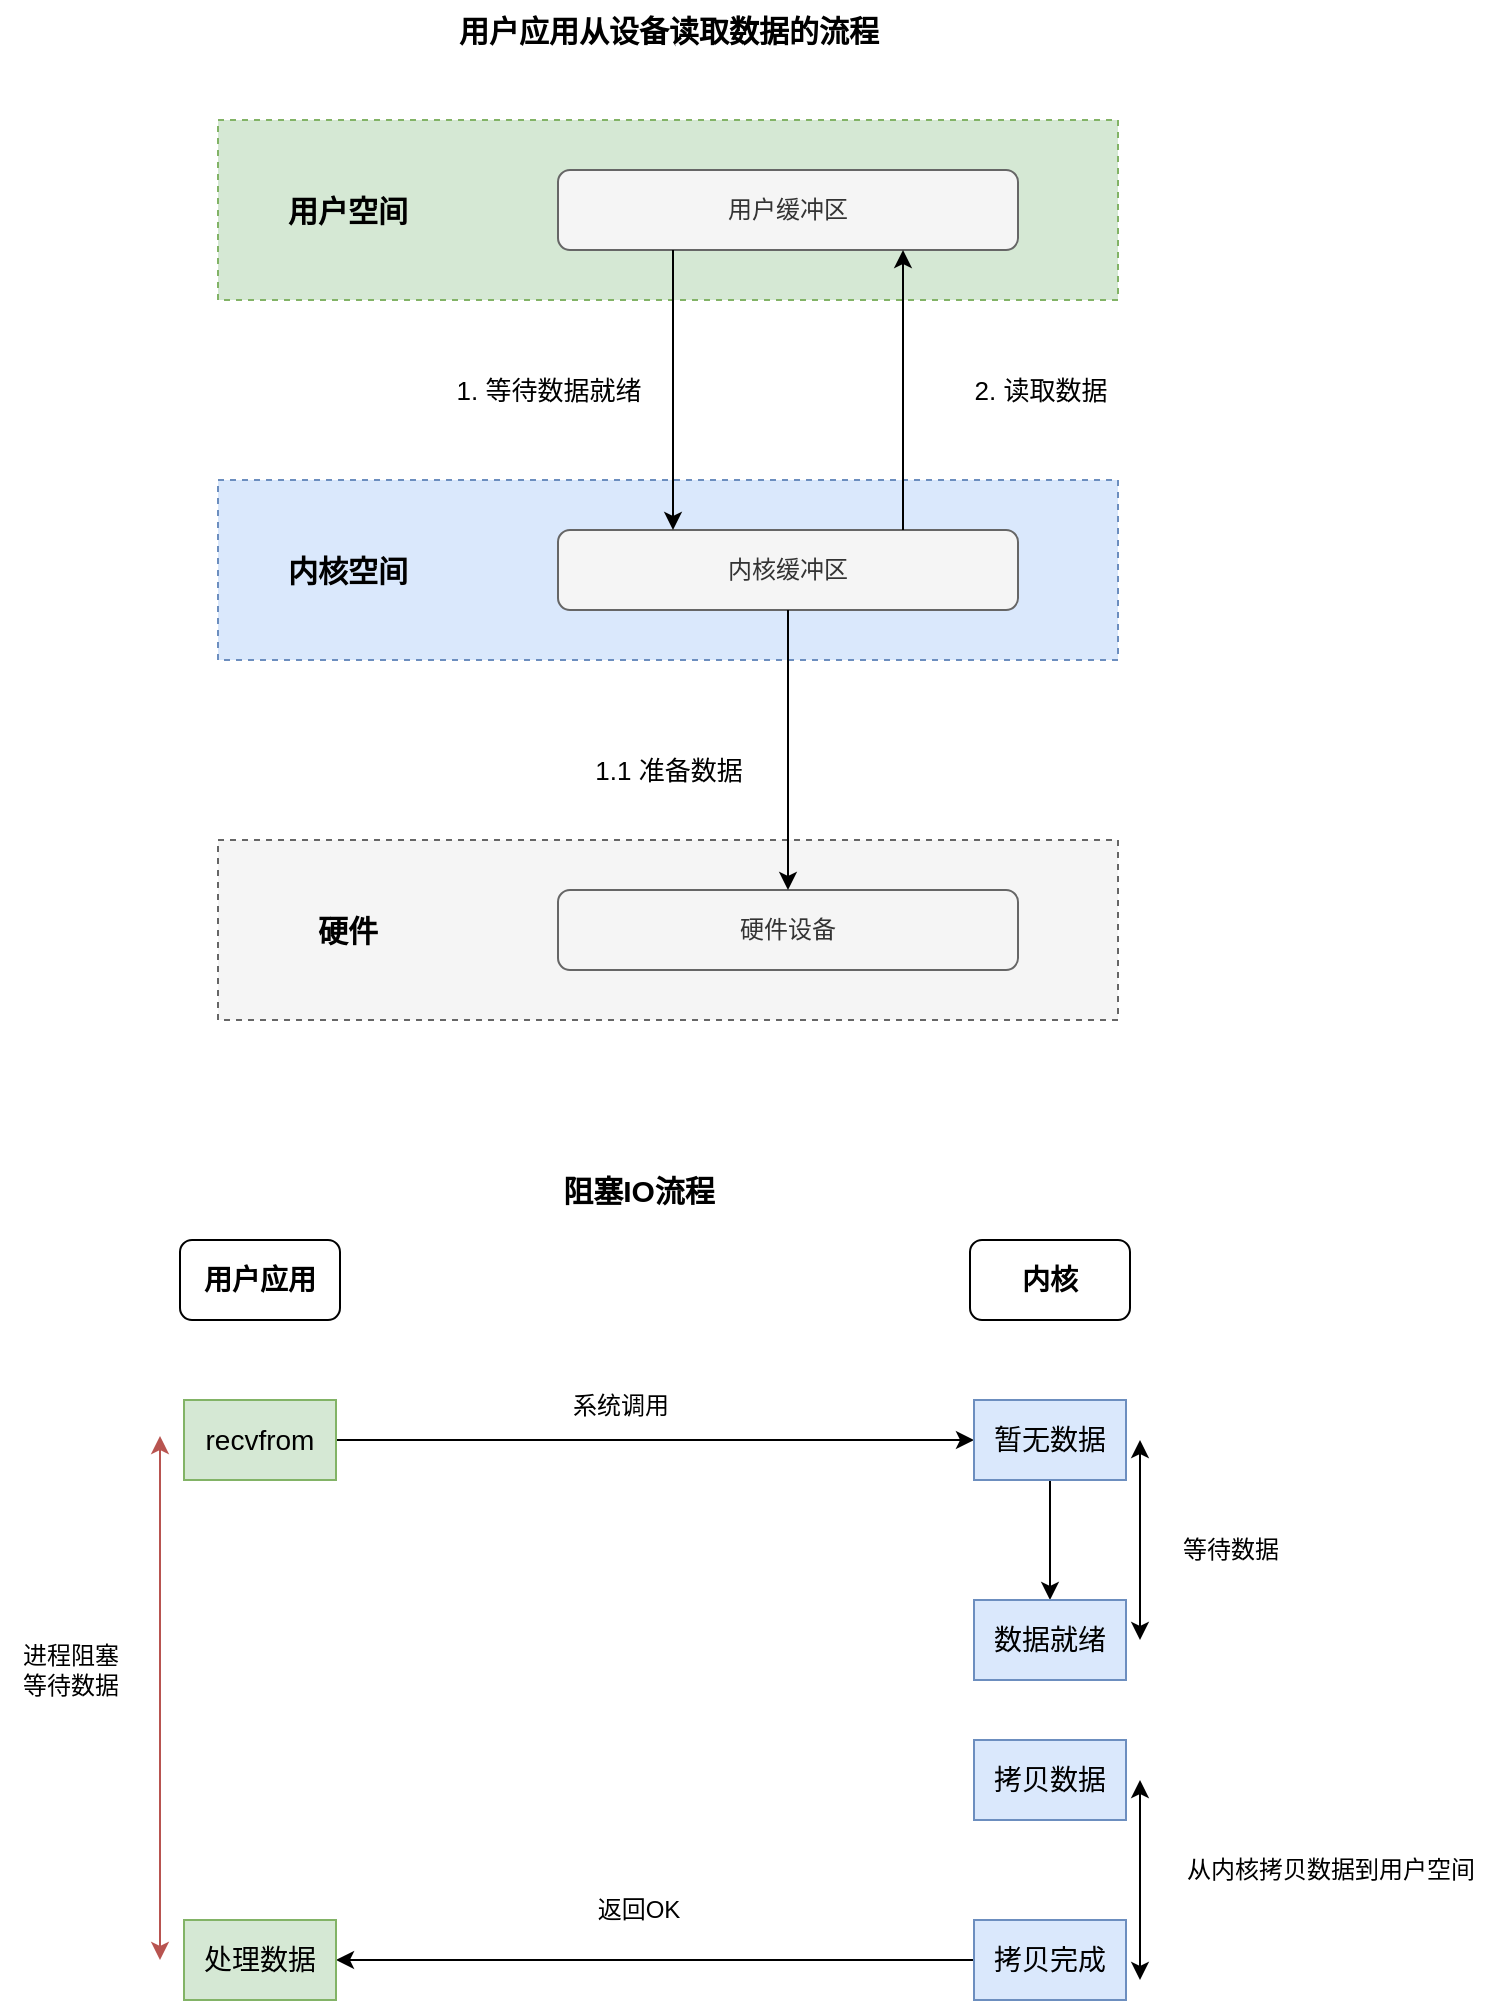 <mxfile version="24.7.10">
  <diagram name="第 1 页" id="-Y688hWt-vYBH1oa-HEC">
    <mxGraphModel dx="951" dy="610" grid="1" gridSize="10" guides="1" tooltips="1" connect="1" arrows="1" fold="1" page="0" pageScale="1" pageWidth="827" pageHeight="1169" math="0" shadow="0">
      <root>
        <mxCell id="0" />
        <mxCell id="1" parent="0" />
        <mxCell id="o9LezySmh5jXDNd7ZTJF-5" value="" style="group" vertex="1" connectable="0" parent="1">
          <mxGeometry x="189" y="160" width="450" height="90" as="geometry" />
        </mxCell>
        <mxCell id="o9LezySmh5jXDNd7ZTJF-1" value="" style="rounded=0;whiteSpace=wrap;html=1;fillColor=#d5e8d4;strokeColor=#82b366;dashed=1;" vertex="1" parent="o9LezySmh5jXDNd7ZTJF-5">
          <mxGeometry width="450" height="90" as="geometry" />
        </mxCell>
        <mxCell id="o9LezySmh5jXDNd7ZTJF-2" value="用户空间" style="text;html=1;align=center;verticalAlign=middle;whiteSpace=wrap;rounded=0;fontSize=15;fontStyle=1" vertex="1" parent="o9LezySmh5jXDNd7ZTJF-5">
          <mxGeometry x="20" y="30" width="90" height="30" as="geometry" />
        </mxCell>
        <mxCell id="o9LezySmh5jXDNd7ZTJF-4" value="用户缓冲区" style="rounded=1;whiteSpace=wrap;html=1;fillColor=#f5f5f5;strokeColor=#666666;fontColor=#333333;" vertex="1" parent="o9LezySmh5jXDNd7ZTJF-5">
          <mxGeometry x="170" y="25" width="230" height="40" as="geometry" />
        </mxCell>
        <mxCell id="o9LezySmh5jXDNd7ZTJF-6" value="" style="group" vertex="1" connectable="0" parent="1">
          <mxGeometry x="189" y="340" width="450" height="90" as="geometry" />
        </mxCell>
        <mxCell id="o9LezySmh5jXDNd7ZTJF-7" value="" style="rounded=0;whiteSpace=wrap;html=1;fillColor=#dae8fc;strokeColor=#6c8ebf;dashed=1;" vertex="1" parent="o9LezySmh5jXDNd7ZTJF-6">
          <mxGeometry width="450" height="90" as="geometry" />
        </mxCell>
        <mxCell id="o9LezySmh5jXDNd7ZTJF-8" value="内核空间" style="text;html=1;align=center;verticalAlign=middle;whiteSpace=wrap;rounded=0;fontSize=15;fontStyle=1" vertex="1" parent="o9LezySmh5jXDNd7ZTJF-6">
          <mxGeometry x="20" y="30" width="90" height="30" as="geometry" />
        </mxCell>
        <mxCell id="o9LezySmh5jXDNd7ZTJF-9" value="内核缓冲区" style="rounded=1;whiteSpace=wrap;html=1;fillColor=#f5f5f5;strokeColor=#666666;fontColor=#333333;" vertex="1" parent="o9LezySmh5jXDNd7ZTJF-6">
          <mxGeometry x="170" y="25" width="230" height="40" as="geometry" />
        </mxCell>
        <mxCell id="o9LezySmh5jXDNd7ZTJF-11" style="edgeStyle=orthogonalEdgeStyle;rounded=0;orthogonalLoop=1;jettySize=auto;html=1;exitX=0.25;exitY=1;exitDx=0;exitDy=0;entryX=0.25;entryY=0;entryDx=0;entryDy=0;" edge="1" parent="1" source="o9LezySmh5jXDNd7ZTJF-4" target="o9LezySmh5jXDNd7ZTJF-9">
          <mxGeometry relative="1" as="geometry" />
        </mxCell>
        <mxCell id="o9LezySmh5jXDNd7ZTJF-12" value="1. 等待数据就绪" style="text;html=1;align=center;verticalAlign=middle;resizable=0;points=[];autosize=1;strokeColor=none;fillColor=none;fontSize=13;" vertex="1" parent="1">
          <mxGeometry x="294" y="280" width="120" height="30" as="geometry" />
        </mxCell>
        <mxCell id="o9LezySmh5jXDNd7ZTJF-13" style="edgeStyle=orthogonalEdgeStyle;rounded=0;orthogonalLoop=1;jettySize=auto;html=1;exitX=0.75;exitY=0;exitDx=0;exitDy=0;entryX=0.75;entryY=1;entryDx=0;entryDy=0;" edge="1" parent="1" source="o9LezySmh5jXDNd7ZTJF-9" target="o9LezySmh5jXDNd7ZTJF-4">
          <mxGeometry relative="1" as="geometry" />
        </mxCell>
        <mxCell id="o9LezySmh5jXDNd7ZTJF-14" value="2. 读取数据" style="text;html=1;align=center;verticalAlign=middle;resizable=0;points=[];autosize=1;strokeColor=none;fillColor=none;fontSize=13;" vertex="1" parent="1">
          <mxGeometry x="555" y="280" width="90" height="30" as="geometry" />
        </mxCell>
        <mxCell id="o9LezySmh5jXDNd7ZTJF-15" value="" style="group" vertex="1" connectable="0" parent="1">
          <mxGeometry x="189" y="520" width="450" height="90" as="geometry" />
        </mxCell>
        <mxCell id="o9LezySmh5jXDNd7ZTJF-16" value="" style="rounded=0;whiteSpace=wrap;html=1;fillColor=#f5f5f5;strokeColor=#666666;dashed=1;fontColor=#333333;" vertex="1" parent="o9LezySmh5jXDNd7ZTJF-15">
          <mxGeometry width="450" height="90" as="geometry" />
        </mxCell>
        <mxCell id="o9LezySmh5jXDNd7ZTJF-17" value="硬件" style="text;html=1;align=center;verticalAlign=middle;whiteSpace=wrap;rounded=0;fontSize=15;fontStyle=1" vertex="1" parent="o9LezySmh5jXDNd7ZTJF-15">
          <mxGeometry x="20" y="30" width="90" height="30" as="geometry" />
        </mxCell>
        <mxCell id="o9LezySmh5jXDNd7ZTJF-18" value="硬件设备" style="rounded=1;whiteSpace=wrap;html=1;fillColor=#f5f5f5;strokeColor=#666666;fontColor=#333333;" vertex="1" parent="o9LezySmh5jXDNd7ZTJF-15">
          <mxGeometry x="170" y="25" width="230" height="40" as="geometry" />
        </mxCell>
        <mxCell id="o9LezySmh5jXDNd7ZTJF-19" style="edgeStyle=orthogonalEdgeStyle;rounded=0;orthogonalLoop=1;jettySize=auto;html=1;exitX=0.5;exitY=1;exitDx=0;exitDy=0;entryX=0.5;entryY=0;entryDx=0;entryDy=0;" edge="1" parent="1" source="o9LezySmh5jXDNd7ZTJF-9" target="o9LezySmh5jXDNd7ZTJF-18">
          <mxGeometry relative="1" as="geometry" />
        </mxCell>
        <mxCell id="o9LezySmh5jXDNd7ZTJF-20" value="1.1 准备数据" style="text;html=1;align=center;verticalAlign=middle;resizable=0;points=[];autosize=1;strokeColor=none;fillColor=none;fontSize=13;" vertex="1" parent="1">
          <mxGeometry x="364" y="470" width="100" height="30" as="geometry" />
        </mxCell>
        <mxCell id="o9LezySmh5jXDNd7ZTJF-21" value="用户应用从设备读取数据的流程" style="text;html=1;align=center;verticalAlign=middle;resizable=0;points=[];autosize=1;strokeColor=none;fillColor=none;fontSize=15;fontStyle=1" vertex="1" parent="1">
          <mxGeometry x="299" y="100" width="230" height="30" as="geometry" />
        </mxCell>
        <mxCell id="o9LezySmh5jXDNd7ZTJF-22" value="用户应用" style="rounded=1;whiteSpace=wrap;html=1;fontSize=14;fontStyle=1" vertex="1" parent="1">
          <mxGeometry x="170" y="720" width="80" height="40" as="geometry" />
        </mxCell>
        <mxCell id="o9LezySmh5jXDNd7ZTJF-23" value="内核" style="rounded=1;whiteSpace=wrap;html=1;fontSize=14;fontStyle=1" vertex="1" parent="1">
          <mxGeometry x="565" y="720" width="80" height="40" as="geometry" />
        </mxCell>
        <mxCell id="o9LezySmh5jXDNd7ZTJF-31" style="edgeStyle=orthogonalEdgeStyle;rounded=0;orthogonalLoop=1;jettySize=auto;html=1;exitX=1;exitY=0.5;exitDx=0;exitDy=0;" edge="1" parent="1" source="o9LezySmh5jXDNd7ZTJF-24" target="o9LezySmh5jXDNd7ZTJF-25">
          <mxGeometry relative="1" as="geometry" />
        </mxCell>
        <mxCell id="o9LezySmh5jXDNd7ZTJF-24" value="recvfrom" style="rounded=0;whiteSpace=wrap;html=1;fontSize=14;fillColor=#d5e8d4;strokeColor=#82b366;" vertex="1" parent="1">
          <mxGeometry x="172" y="800" width="76" height="40" as="geometry" />
        </mxCell>
        <mxCell id="o9LezySmh5jXDNd7ZTJF-33" style="edgeStyle=orthogonalEdgeStyle;rounded=0;orthogonalLoop=1;jettySize=auto;html=1;exitX=0.5;exitY=1;exitDx=0;exitDy=0;" edge="1" parent="1" source="o9LezySmh5jXDNd7ZTJF-25" target="o9LezySmh5jXDNd7ZTJF-26">
          <mxGeometry relative="1" as="geometry" />
        </mxCell>
        <mxCell id="o9LezySmh5jXDNd7ZTJF-25" value="暂无数据" style="rounded=0;whiteSpace=wrap;html=1;fontSize=14;fillColor=#dae8fc;strokeColor=#6c8ebf;" vertex="1" parent="1">
          <mxGeometry x="567" y="800" width="76" height="40" as="geometry" />
        </mxCell>
        <mxCell id="o9LezySmh5jXDNd7ZTJF-26" value="数据就绪" style="rounded=0;whiteSpace=wrap;html=1;fontSize=14;fillColor=#dae8fc;strokeColor=#6c8ebf;" vertex="1" parent="1">
          <mxGeometry x="567" y="900" width="76" height="40" as="geometry" />
        </mxCell>
        <mxCell id="o9LezySmh5jXDNd7ZTJF-28" value="拷贝数据" style="rounded=0;whiteSpace=wrap;html=1;fontSize=14;fillColor=#dae8fc;strokeColor=#6c8ebf;" vertex="1" parent="1">
          <mxGeometry x="567" y="970" width="76" height="40" as="geometry" />
        </mxCell>
        <mxCell id="o9LezySmh5jXDNd7ZTJF-39" style="edgeStyle=orthogonalEdgeStyle;rounded=0;orthogonalLoop=1;jettySize=auto;html=1;exitX=0;exitY=0.5;exitDx=0;exitDy=0;" edge="1" parent="1" source="o9LezySmh5jXDNd7ZTJF-29" target="o9LezySmh5jXDNd7ZTJF-30">
          <mxGeometry relative="1" as="geometry" />
        </mxCell>
        <mxCell id="o9LezySmh5jXDNd7ZTJF-29" value="拷贝完成" style="rounded=0;whiteSpace=wrap;html=1;fontSize=14;fillColor=#dae8fc;strokeColor=#6c8ebf;" vertex="1" parent="1">
          <mxGeometry x="567" y="1060" width="76" height="40" as="geometry" />
        </mxCell>
        <mxCell id="o9LezySmh5jXDNd7ZTJF-30" value="处理数据" style="rounded=0;whiteSpace=wrap;html=1;fontSize=14;fillColor=#d5e8d4;strokeColor=#82b366;" vertex="1" parent="1">
          <mxGeometry x="172" y="1060" width="76" height="40" as="geometry" />
        </mxCell>
        <mxCell id="o9LezySmh5jXDNd7ZTJF-32" value="系统调用" style="text;html=1;align=center;verticalAlign=middle;resizable=0;points=[];autosize=1;strokeColor=none;fillColor=none;" vertex="1" parent="1">
          <mxGeometry x="355" y="788" width="70" height="30" as="geometry" />
        </mxCell>
        <mxCell id="o9LezySmh5jXDNd7ZTJF-35" value="" style="endArrow=classic;startArrow=classic;html=1;rounded=0;" edge="1" parent="1">
          <mxGeometry width="50" height="50" relative="1" as="geometry">
            <mxPoint x="650" y="920" as="sourcePoint" />
            <mxPoint x="650" y="820" as="targetPoint" />
          </mxGeometry>
        </mxCell>
        <mxCell id="o9LezySmh5jXDNd7ZTJF-36" value="等待数据" style="text;html=1;align=center;verticalAlign=middle;resizable=0;points=[];autosize=1;strokeColor=none;fillColor=none;" vertex="1" parent="1">
          <mxGeometry x="660" y="860" width="70" height="30" as="geometry" />
        </mxCell>
        <mxCell id="o9LezySmh5jXDNd7ZTJF-37" value="" style="endArrow=classic;startArrow=classic;html=1;rounded=0;" edge="1" parent="1">
          <mxGeometry width="50" height="50" relative="1" as="geometry">
            <mxPoint x="650" y="1090" as="sourcePoint" />
            <mxPoint x="650" y="990" as="targetPoint" />
          </mxGeometry>
        </mxCell>
        <mxCell id="o9LezySmh5jXDNd7ZTJF-38" value="从内核拷贝数据到用户空间" style="text;html=1;align=center;verticalAlign=middle;resizable=0;points=[];autosize=1;strokeColor=none;fillColor=none;" vertex="1" parent="1">
          <mxGeometry x="660" y="1020" width="170" height="30" as="geometry" />
        </mxCell>
        <mxCell id="o9LezySmh5jXDNd7ZTJF-40" value="返回OK" style="text;html=1;align=center;verticalAlign=middle;resizable=0;points=[];autosize=1;strokeColor=none;fillColor=none;" vertex="1" parent="1">
          <mxGeometry x="369" y="1040" width="60" height="30" as="geometry" />
        </mxCell>
        <mxCell id="o9LezySmh5jXDNd7ZTJF-41" value="" style="endArrow=classic;startArrow=classic;html=1;rounded=0;fillColor=#f8cecc;strokeColor=#b85450;" edge="1" parent="1">
          <mxGeometry width="50" height="50" relative="1" as="geometry">
            <mxPoint x="160" y="1080" as="sourcePoint" />
            <mxPoint x="160" y="818" as="targetPoint" />
          </mxGeometry>
        </mxCell>
        <mxCell id="o9LezySmh5jXDNd7ZTJF-43" value="进程阻塞&lt;div&gt;等待数据&lt;/div&gt;" style="text;html=1;align=center;verticalAlign=middle;resizable=0;points=[];autosize=1;strokeColor=none;fillColor=none;" vertex="1" parent="1">
          <mxGeometry x="80" y="915" width="70" height="40" as="geometry" />
        </mxCell>
        <mxCell id="o9LezySmh5jXDNd7ZTJF-44" value="阻塞IO流程" style="text;html=1;align=center;verticalAlign=middle;resizable=0;points=[];autosize=1;strokeColor=none;fillColor=none;fontSize=15;fontStyle=1" vertex="1" parent="1">
          <mxGeometry x="349" y="680" width="100" height="30" as="geometry" />
        </mxCell>
      </root>
    </mxGraphModel>
  </diagram>
</mxfile>

